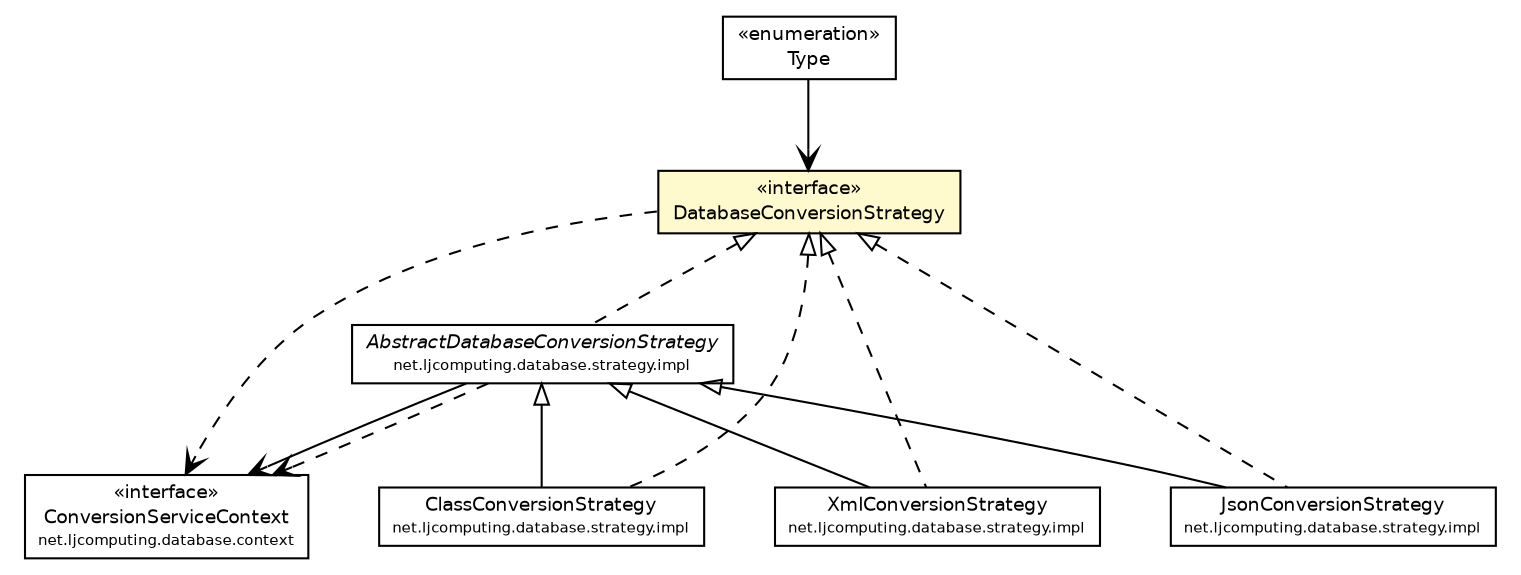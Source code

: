 #!/usr/local/bin/dot
#
# Class diagram 
# Generated by UMLGraph version R5_6 (http://www.umlgraph.org/)
#

digraph G {
	edge [fontname="Helvetica",fontsize=10,labelfontname="Helvetica",labelfontsize=10];
	node [fontname="Helvetica",fontsize=10,shape=plaintext];
	nodesep=0.25;
	ranksep=0.5;
	// net.ljcomputing.database.context.ConversionServiceContext
	c630 [label=<<table title="net.ljcomputing.database.context.ConversionServiceContext" border="0" cellborder="1" cellspacing="0" cellpadding="2" port="p" href="../context/ConversionServiceContext.html">
		<tr><td><table border="0" cellspacing="0" cellpadding="1">
<tr><td align="center" balign="center"> &#171;interface&#187; </td></tr>
<tr><td align="center" balign="center"> ConversionServiceContext </td></tr>
<tr><td align="center" balign="center"><font point-size="7.0"> net.ljcomputing.database.context </font></td></tr>
		</table></td></tr>
		</table>>, URL="../context/ConversionServiceContext.html", fontname="Helvetica", fontcolor="black", fontsize=9.0];
	// net.ljcomputing.database.strategy.impl.AbstractDatabaseConversionStrategy
	c636 [label=<<table title="net.ljcomputing.database.strategy.impl.AbstractDatabaseConversionStrategy" border="0" cellborder="1" cellspacing="0" cellpadding="2" port="p" href="./impl/AbstractDatabaseConversionStrategy.html">
		<tr><td><table border="0" cellspacing="0" cellpadding="1">
<tr><td align="center" balign="center"><font face="Helvetica-Oblique"> AbstractDatabaseConversionStrategy </font></td></tr>
<tr><td align="center" balign="center"><font point-size="7.0"> net.ljcomputing.database.strategy.impl </font></td></tr>
		</table></td></tr>
		</table>>, URL="./impl/AbstractDatabaseConversionStrategy.html", fontname="Helvetica", fontcolor="black", fontsize=9.0];
	// net.ljcomputing.database.strategy.impl.ClassConversionStrategy
	c637 [label=<<table title="net.ljcomputing.database.strategy.impl.ClassConversionStrategy" border="0" cellborder="1" cellspacing="0" cellpadding="2" port="p" href="./impl/ClassConversionStrategy.html">
		<tr><td><table border="0" cellspacing="0" cellpadding="1">
<tr><td align="center" balign="center"> ClassConversionStrategy </td></tr>
<tr><td align="center" balign="center"><font point-size="7.0"> net.ljcomputing.database.strategy.impl </font></td></tr>
		</table></td></tr>
		</table>>, URL="./impl/ClassConversionStrategy.html", fontname="Helvetica", fontcolor="black", fontsize=9.0];
	// net.ljcomputing.database.strategy.impl.XmlConversionStrategy
	c638 [label=<<table title="net.ljcomputing.database.strategy.impl.XmlConversionStrategy" border="0" cellborder="1" cellspacing="0" cellpadding="2" port="p" href="./impl/XmlConversionStrategy.html">
		<tr><td><table border="0" cellspacing="0" cellpadding="1">
<tr><td align="center" balign="center"> XmlConversionStrategy </td></tr>
<tr><td align="center" balign="center"><font point-size="7.0"> net.ljcomputing.database.strategy.impl </font></td></tr>
		</table></td></tr>
		</table>>, URL="./impl/XmlConversionStrategy.html", fontname="Helvetica", fontcolor="black", fontsize=9.0];
	// net.ljcomputing.database.strategy.impl.JsonConversionStrategy
	c639 [label=<<table title="net.ljcomputing.database.strategy.impl.JsonConversionStrategy" border="0" cellborder="1" cellspacing="0" cellpadding="2" port="p" href="./impl/JsonConversionStrategy.html">
		<tr><td><table border="0" cellspacing="0" cellpadding="1">
<tr><td align="center" balign="center"> JsonConversionStrategy </td></tr>
<tr><td align="center" balign="center"><font point-size="7.0"> net.ljcomputing.database.strategy.impl </font></td></tr>
		</table></td></tr>
		</table>>, URL="./impl/JsonConversionStrategy.html", fontname="Helvetica", fontcolor="black", fontsize=9.0];
	// net.ljcomputing.database.strategy.DatabaseConversionStrategy
	c640 [label=<<table title="net.ljcomputing.database.strategy.DatabaseConversionStrategy" border="0" cellborder="1" cellspacing="0" cellpadding="2" port="p" bgcolor="lemonChiffon" href="./DatabaseConversionStrategy.html">
		<tr><td><table border="0" cellspacing="0" cellpadding="1">
<tr><td align="center" balign="center"> &#171;interface&#187; </td></tr>
<tr><td align="center" balign="center"> DatabaseConversionStrategy </td></tr>
		</table></td></tr>
		</table>>, URL="./DatabaseConversionStrategy.html", fontname="Helvetica", fontcolor="black", fontsize=9.0];
	// net.ljcomputing.database.strategy.DatabaseConversionStrategyType.Type
	c642 [label=<<table title="net.ljcomputing.database.strategy.DatabaseConversionStrategyType.Type" border="0" cellborder="1" cellspacing="0" cellpadding="2" port="p" href="./DatabaseConversionStrategyType.Type.html">
		<tr><td><table border="0" cellspacing="0" cellpadding="1">
<tr><td align="center" balign="center"> &#171;enumeration&#187; </td></tr>
<tr><td align="center" balign="center"> Type </td></tr>
		</table></td></tr>
		</table>>, URL="./DatabaseConversionStrategyType.Type.html", fontname="Helvetica", fontcolor="black", fontsize=9.0];
	//net.ljcomputing.database.strategy.impl.AbstractDatabaseConversionStrategy implements net.ljcomputing.database.strategy.DatabaseConversionStrategy
	c640:p -> c636:p [dir=back,arrowtail=empty,style=dashed];
	//net.ljcomputing.database.strategy.impl.ClassConversionStrategy extends net.ljcomputing.database.strategy.impl.AbstractDatabaseConversionStrategy
	c636:p -> c637:p [dir=back,arrowtail=empty];
	//net.ljcomputing.database.strategy.impl.ClassConversionStrategy implements net.ljcomputing.database.strategy.DatabaseConversionStrategy
	c640:p -> c637:p [dir=back,arrowtail=empty,style=dashed];
	//net.ljcomputing.database.strategy.impl.XmlConversionStrategy extends net.ljcomputing.database.strategy.impl.AbstractDatabaseConversionStrategy
	c636:p -> c638:p [dir=back,arrowtail=empty];
	//net.ljcomputing.database.strategy.impl.XmlConversionStrategy implements net.ljcomputing.database.strategy.DatabaseConversionStrategy
	c640:p -> c638:p [dir=back,arrowtail=empty,style=dashed];
	//net.ljcomputing.database.strategy.impl.JsonConversionStrategy extends net.ljcomputing.database.strategy.impl.AbstractDatabaseConversionStrategy
	c636:p -> c639:p [dir=back,arrowtail=empty];
	//net.ljcomputing.database.strategy.impl.JsonConversionStrategy implements net.ljcomputing.database.strategy.DatabaseConversionStrategy
	c640:p -> c639:p [dir=back,arrowtail=empty,style=dashed];
	// net.ljcomputing.database.strategy.impl.AbstractDatabaseConversionStrategy NAVASSOC net.ljcomputing.database.context.ConversionServiceContext
	c636:p -> c630:p [taillabel="", label="", headlabel="", fontname="Helvetica", fontcolor="black", fontsize=10.0, color="black", arrowhead=open];
	// net.ljcomputing.database.strategy.DatabaseConversionStrategyType.Type NAVASSOC net.ljcomputing.database.strategy.DatabaseConversionStrategy
	c642:p -> c640:p [taillabel="", label="", headlabel="", fontname="Helvetica", fontcolor="black", fontsize=10.0, color="black", arrowhead=open];
	// net.ljcomputing.database.strategy.impl.AbstractDatabaseConversionStrategy DEPEND net.ljcomputing.database.context.ConversionServiceContext
	c636:p -> c630:p [taillabel="", label="", headlabel="", fontname="Helvetica", fontcolor="black", fontsize=10.0, color="black", arrowhead=open, style=dashed];
	// net.ljcomputing.database.strategy.DatabaseConversionStrategy DEPEND net.ljcomputing.database.context.ConversionServiceContext
	c640:p -> c630:p [taillabel="", label="", headlabel="", fontname="Helvetica", fontcolor="black", fontsize=10.0, color="black", arrowhead=open, style=dashed];
}

